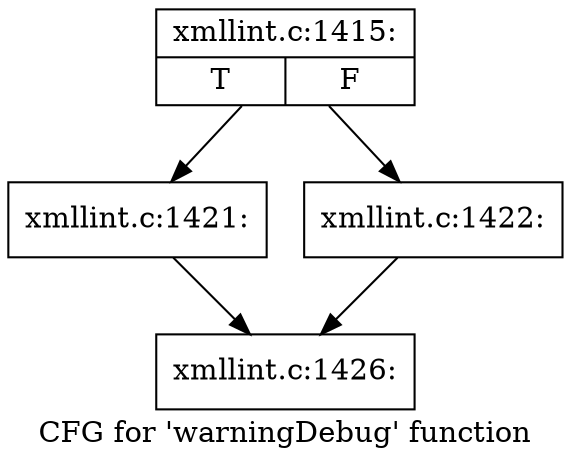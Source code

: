 digraph "CFG for 'warningDebug' function" {
	label="CFG for 'warningDebug' function";

	Node0x49e0820 [shape=record,label="{xmllint.c:1415:|{<s0>T|<s1>F}}"];
	Node0x49e0820 -> Node0x49e2c90;
	Node0x49e0820 -> Node0x49e2ce0;
	Node0x49e2c90 [shape=record,label="{xmllint.c:1421:}"];
	Node0x49e2c90 -> Node0x49e1850;
	Node0x49e2ce0 [shape=record,label="{xmllint.c:1422:}"];
	Node0x49e2ce0 -> Node0x49e1850;
	Node0x49e1850 [shape=record,label="{xmllint.c:1426:}"];
}

